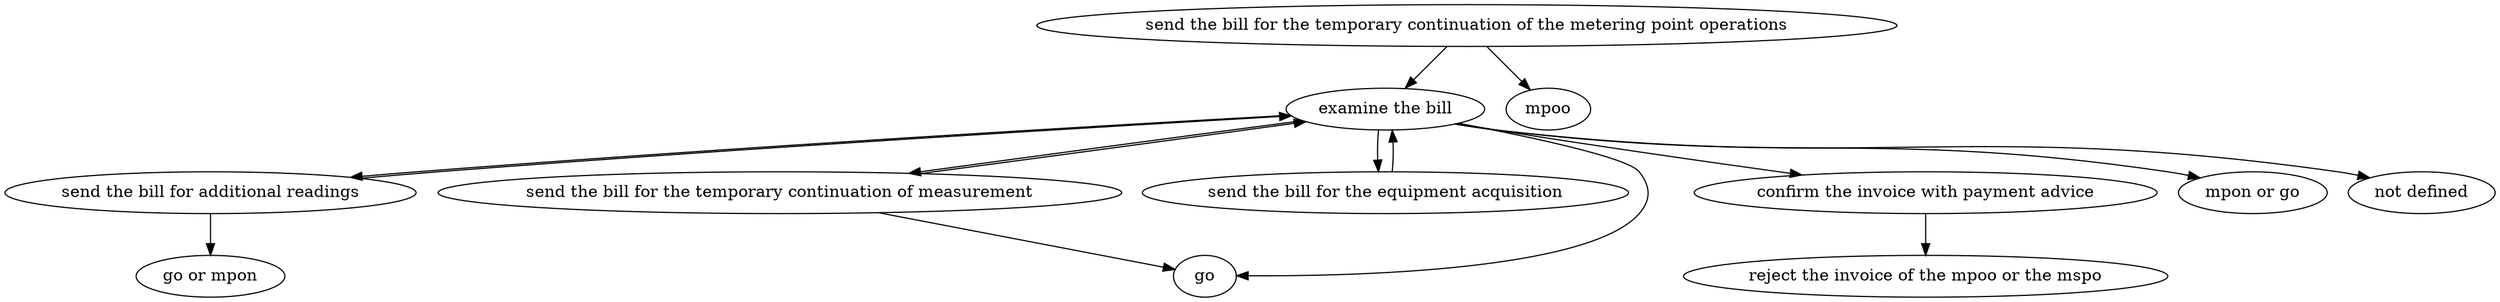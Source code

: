 strict digraph "doc-10.14" {
	graph [name="doc-10.14"];
	"send the bill for the temporary continuation of the metering point operations"	[attrs="{'type': 'Activity', 'label': 'send the bill for the temporary continuation of the metering point operations'}"];
	"examine the bill"	[attrs="{'type': 'Activity', 'label': 'examine the bill'}"];
	"send the bill for the temporary continuation of the metering point operations" -> "examine the bill"	[attrs="{'type': 'flow', 'label': 'flow'}"];
	mpoo	[attrs="{'type': 'Actor', 'label': 'mpoo'}"];
	"send the bill for the temporary continuation of the metering point operations" -> mpoo	[attrs="{'type': 'actor performer', 'label': 'actor performer'}"];
	"send the bill for the temporary continuation of measurement"	[attrs="{'type': 'Activity', 'label': 'send the bill for the temporary continuation of measurement'}"];
	"examine the bill" -> "send the bill for the temporary continuation of measurement"	[attrs="{'type': 'flow', 'label': 'flow'}"];
	"send the bill for additional readings"	[attrs="{'type': 'Activity', 'label': 'send the bill for additional readings'}"];
	"examine the bill" -> "send the bill for additional readings"	[attrs="{'type': 'flow', 'label': 'flow'}"];
	"send the bill for the equipment acquisition"	[attrs="{'type': 'Activity', 'label': 'send the bill for the equipment acquisition'}"];
	"examine the bill" -> "send the bill for the equipment acquisition"	[attrs="{'type': 'flow', 'label': 'flow'}"];
	"confirm the invoice with payment advice"	[attrs="{'type': 'Activity', 'label': 'confirm the invoice with payment advice'}"];
	"examine the bill" -> "confirm the invoice with payment advice"	[attrs="{'type': 'flow', 'label': 'flow'}"];
	go	[attrs="{'type': 'Actor', 'label': 'go'}"];
	"examine the bill" -> go	[attrs="{'type': 'actor performer', 'label': 'actor performer'}"];
	"mpon or go"	[attrs="{'type': 'Actor', 'label': 'mpon or go'}"];
	"examine the bill" -> "mpon or go"	[attrs="{'type': 'actor performer', 'label': 'actor performer'}"];
	"not defined"	[attrs="{'type': 'Actor', 'label': 'not defined'}"];
	"examine the bill" -> "not defined"	[attrs="{'type': 'actor performer', 'label': 'actor performer'}"];
	"send the bill for the temporary continuation of measurement" -> "examine the bill"	[attrs="{'type': 'flow', 'label': 'flow'}"];
	"send the bill for the temporary continuation of measurement" -> go	[attrs="{'type': 'actor performer', 'label': 'actor performer'}"];
	"send the bill for additional readings" -> "examine the bill"	[attrs="{'type': 'flow', 'label': 'flow'}"];
	"go or mpon"	[attrs="{'type': 'Actor', 'label': 'go or mpon'}"];
	"send the bill for additional readings" -> "go or mpon"	[attrs="{'type': 'actor performer', 'label': 'actor performer'}"];
	"send the bill for the equipment acquisition" -> "examine the bill"	[attrs="{'type': 'flow', 'label': 'flow'}"];
	"reject the invoice of the mpoo or the mspo"	[attrs="{'type': 'Activity', 'label': 'reject the invoice of the mpoo or the mspo'}"];
	"confirm the invoice with payment advice" -> "reject the invoice of the mpoo or the mspo"	[attrs="{'type': 'flow', 'label': 'flow'}"];
}
